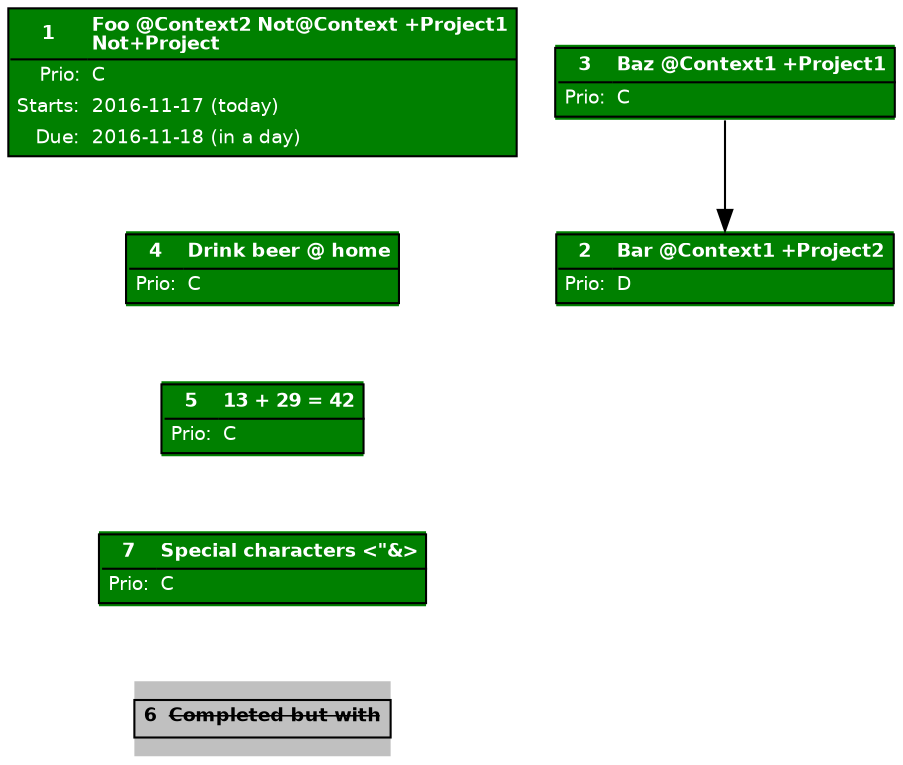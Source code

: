 digraph topydo {
node [ shape="none" margin="0" fontsize="9" fontname="Helvetica" ]
  _1 [label=<<TABLE CELLBORDER="0" CELLSPACING="1" VALIGN="top"><TR><TD><B>1</B></TD><TD BALIGN="LEFT"><B>Foo @Context2 Not@Context +Project1<BR />Not+Project</B></TD></TR><HR/><TR><TD ALIGN="RIGHT">Prio:</TD><TD ALIGN="LEFT">C</TD></TR><TR><TD ALIGN="RIGHT">Starts:</TD><TD ALIGN="LEFT">2016-11-17 (today)</TD></TR><TR><TD ALIGN="RIGHT">Due:</TD><TD ALIGN="LEFT">2016-11-18 (in a day)</TD></TR></TABLE>> style=filled fillcolor="#008000" fontcolor="#ffffff"]
  _3 [label=<<TABLE CELLBORDER="0" CELLSPACING="1" VALIGN="top"><TR><TD><B>3</B></TD><TD BALIGN="LEFT"><B>Baz @Context1 +Project1</B></TD></TR><HR/><TR><TD ALIGN="RIGHT">Prio:</TD><TD ALIGN="LEFT">C</TD></TR></TABLE>> style=filled fillcolor="#008000" fontcolor="#ffffff"]
  _4 [label=<<TABLE CELLBORDER="0" CELLSPACING="1" VALIGN="top"><TR><TD><B>4</B></TD><TD BALIGN="LEFT"><B>Drink beer @ home</B></TD></TR><HR/><TR><TD ALIGN="RIGHT">Prio:</TD><TD ALIGN="LEFT">C</TD></TR></TABLE>> style=filled fillcolor="#008000" fontcolor="#ffffff"]
  _5 [label=<<TABLE CELLBORDER="0" CELLSPACING="1" VALIGN="top"><TR><TD><B>5</B></TD><TD BALIGN="LEFT"><B>13 + 29 = 42</B></TD></TR><HR/><TR><TD ALIGN="RIGHT">Prio:</TD><TD ALIGN="LEFT">C</TD></TR></TABLE>> style=filled fillcolor="#008000" fontcolor="#ffffff"]
  _7 [label=<<TABLE CELLBORDER="0" CELLSPACING="1" VALIGN="top"><TR><TD><B>7</B></TD><TD BALIGN="LEFT"><B>Special characters &lt;&quot;&amp;&gt;</B></TD></TR><HR/><TR><TD ALIGN="RIGHT">Prio:</TD><TD ALIGN="LEFT">C</TD></TR></TABLE>> style=filled fillcolor="#008000" fontcolor="#ffffff"]
  _2 [label=<<TABLE CELLBORDER="0" CELLSPACING="1" VALIGN="top"><TR><TD><B>2</B></TD><TD BALIGN="LEFT"><B>Bar @Context1 +Project2</B></TD></TR><HR/><TR><TD ALIGN="RIGHT">Prio:</TD><TD ALIGN="LEFT">D</TD></TR></TABLE>> style=filled fillcolor="#008000" fontcolor="#ffffff"]
  _6 [label=<<TABLE CELLBORDER="0" CELLSPACING="1" VALIGN="top"><TR><TD><B>6</B></TD><TD BALIGN="LEFT"><B><S>Completed but with</S></B></TD></TR></TABLE>> style=filled fillcolor="#c0c0c0" fontcolor="#000000"]
  _3 -> _2
  _1 -> _4 [style="invis"]
  _4 -> _5 [style="invis"]
  _5 -> _7 [style="invis"]
  _7 -> _6 [style="invis"]
}

